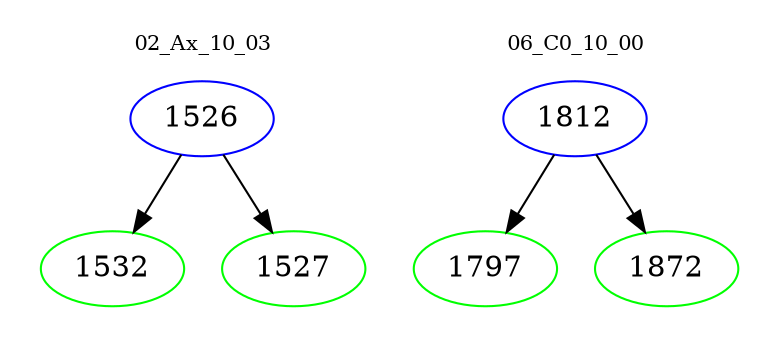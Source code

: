 digraph{
subgraph cluster_0 {
color = white
label = "02_Ax_10_03";
fontsize=10;
T0_1526 [label="1526", color="blue"]
T0_1526 -> T0_1532 [color="black"]
T0_1532 [label="1532", color="green"]
T0_1526 -> T0_1527 [color="black"]
T0_1527 [label="1527", color="green"]
}
subgraph cluster_1 {
color = white
label = "06_C0_10_00";
fontsize=10;
T1_1812 [label="1812", color="blue"]
T1_1812 -> T1_1797 [color="black"]
T1_1797 [label="1797", color="green"]
T1_1812 -> T1_1872 [color="black"]
T1_1872 [label="1872", color="green"]
}
}

